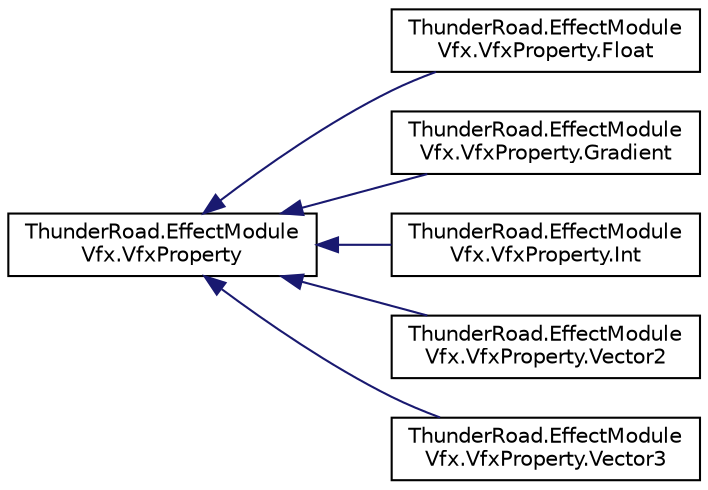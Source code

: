 digraph "Graphical Class Hierarchy"
{
 // LATEX_PDF_SIZE
  edge [fontname="Helvetica",fontsize="10",labelfontname="Helvetica",labelfontsize="10"];
  node [fontname="Helvetica",fontsize="10",shape=record];
  rankdir="LR";
  Node0 [label="ThunderRoad.EffectModule\lVfx.VfxProperty",height=0.2,width=0.4,color="black", fillcolor="white", style="filled",URL="$class_thunder_road_1_1_effect_module_vfx_1_1_vfx_property.html",tooltip="Class VfxProperty."];
  Node0 -> Node1 [dir="back",color="midnightblue",fontsize="10",style="solid",fontname="Helvetica"];
  Node1 [label="ThunderRoad.EffectModule\lVfx.VfxProperty.Float",height=0.2,width=0.4,color="black", fillcolor="white", style="filled",URL="$class_thunder_road_1_1_effect_module_vfx_1_1_vfx_property_1_1_float.html",tooltip="Class Float. Implements the ThunderRoad.EffectModuleVfx.VfxProperty"];
  Node0 -> Node2 [dir="back",color="midnightblue",fontsize="10",style="solid",fontname="Helvetica"];
  Node2 [label="ThunderRoad.EffectModule\lVfx.VfxProperty.Gradient",height=0.2,width=0.4,color="black", fillcolor="white", style="filled",URL="$class_thunder_road_1_1_effect_module_vfx_1_1_vfx_property_1_1_gradient.html",tooltip="Class Gradient. Implements the ThunderRoad.EffectModuleVfx.VfxProperty"];
  Node0 -> Node3 [dir="back",color="midnightblue",fontsize="10",style="solid",fontname="Helvetica"];
  Node3 [label="ThunderRoad.EffectModule\lVfx.VfxProperty.Int",height=0.2,width=0.4,color="black", fillcolor="white", style="filled",URL="$class_thunder_road_1_1_effect_module_vfx_1_1_vfx_property_1_1_int.html",tooltip="Class Int. Implements the ThunderRoad.EffectModuleVfx.VfxProperty"];
  Node0 -> Node4 [dir="back",color="midnightblue",fontsize="10",style="solid",fontname="Helvetica"];
  Node4 [label="ThunderRoad.EffectModule\lVfx.VfxProperty.Vector2",height=0.2,width=0.4,color="black", fillcolor="white", style="filled",URL="$class_thunder_road_1_1_effect_module_vfx_1_1_vfx_property_1_1_vector2.html",tooltip="Class Vector2. Implements the ThunderRoad.EffectModuleVfx.VfxProperty"];
  Node0 -> Node5 [dir="back",color="midnightblue",fontsize="10",style="solid",fontname="Helvetica"];
  Node5 [label="ThunderRoad.EffectModule\lVfx.VfxProperty.Vector3",height=0.2,width=0.4,color="black", fillcolor="white", style="filled",URL="$class_thunder_road_1_1_effect_module_vfx_1_1_vfx_property_1_1_vector3.html",tooltip="Class Vector3. Implements the ThunderRoad.EffectModuleVfx.VfxProperty"];
}

